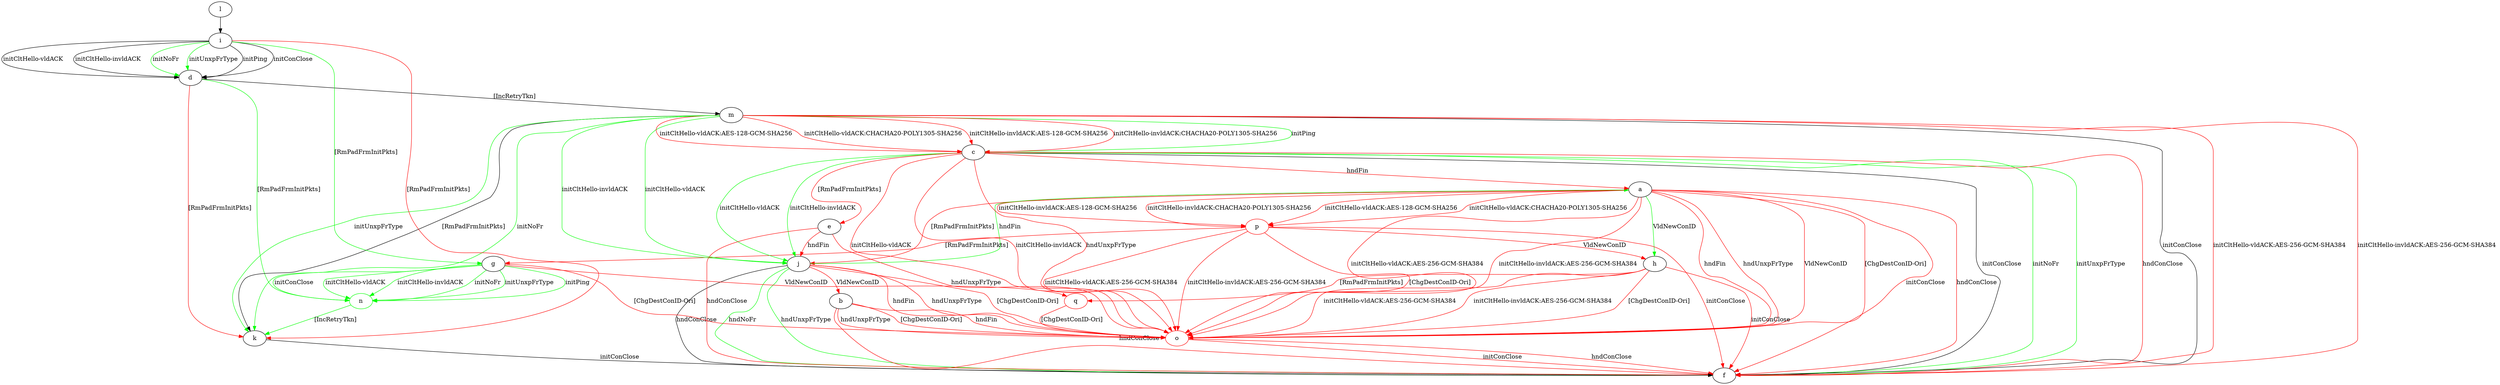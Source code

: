 digraph "" {
	a -> f	[key=0,
		color=red,
		label="initConClose "];
	a -> f	[key=1,
		color=red,
		label="hndConClose "];
	a -> h	[key=0,
		color=green,
		label="VldNewConID "];
	a -> j	[key=0,
		color=red,
		label="[RmPadFrmInitPkts] "];
	o	[color=red];
	a -> o	[key=0,
		color=red,
		label="initCltHello-vldACK:AES-256-GCM-SHA384 "];
	a -> o	[key=1,
		color=red,
		label="initCltHello-invldACK:AES-256-GCM-SHA384 "];
	a -> o	[key=2,
		color=red,
		label="hndFin "];
	a -> o	[key=3,
		color=red,
		label="hndUnxpFrType "];
	a -> o	[key=4,
		color=red,
		label="VldNewConID "];
	a -> o	[key=5,
		color=red,
		label="[ChgDestConID-Ori] "];
	p	[color=red];
	a -> p	[key=0,
		color=red,
		label="initCltHello-vldACK:AES-128-GCM-SHA256 "];
	a -> p	[key=1,
		color=red,
		label="initCltHello-vldACK:CHACHA20-POLY1305-SHA256 "];
	a -> p	[key=2,
		color=red,
		label="initCltHello-invldACK:AES-128-GCM-SHA256 "];
	a -> p	[key=3,
		color=red,
		label="initCltHello-invldACK:CHACHA20-POLY1305-SHA256 "];
	b -> f	[key=0,
		color=red,
		label="hndConClose "];
	b -> o	[key=0,
		color=red,
		label="hndFin "];
	b -> o	[key=1,
		color=red,
		label="hndUnxpFrType "];
	b -> o	[key=2,
		color=red,
		label="[ChgDestConID-Ori] "];
	c -> a	[key=0,
		color=red,
		label="hndFin "];
	c -> e	[key=0,
		color=red,
		label="[RmPadFrmInitPkts] "];
	c -> f	[key=0,
		label="initConClose "];
	c -> f	[key=1,
		color=green,
		label="initNoFr "];
	c -> f	[key=2,
		color=green,
		label="initUnxpFrType "];
	c -> f	[key=3,
		color=red,
		label="hndConClose "];
	c -> j	[key=0,
		color=green,
		label="initCltHello-vldACK "];
	c -> j	[key=1,
		color=green,
		label="initCltHello-invldACK "];
	c -> o	[key=0,
		color=red,
		label="initCltHello-vldACK "];
	c -> o	[key=1,
		color=red,
		label="initCltHello-invldACK "];
	c -> o	[key=2,
		color=red,
		label="hndUnxpFrType "];
	d -> k	[key=0,
		color=red,
		label="[RmPadFrmInitPkts] "];
	d -> m	[key=0,
		label="[IncRetryTkn] "];
	n	[color=green];
	d -> n	[key=0,
		color=green,
		label="[RmPadFrmInitPkts] "];
	e -> f	[key=0,
		color=red,
		label="hndConClose "];
	e -> j	[key=0,
		color=red,
		label="hndFin "];
	e -> o	[key=0,
		color=red,
		label="hndUnxpFrType "];
	g -> n	[key=0,
		color=green,
		label="initPing "];
	g -> n	[key=1,
		color=green,
		label="initConClose "];
	g -> n	[key=2,
		color=green,
		label="initCltHello-vldACK "];
	g -> n	[key=3,
		color=green,
		label="initCltHello-invldACK "];
	g -> n	[key=4,
		color=green,
		label="initNoFr "];
	g -> n	[key=5,
		color=green,
		label="initUnxpFrType "];
	g -> o	[key=0,
		color=red,
		label="[ChgDestConID-Ori] "];
	q	[color=red];
	g -> q	[key=0,
		color=red,
		label="VldNewConID "];
	h -> f	[key=0,
		color=red,
		label="initConClose "];
	h -> o	[key=0,
		color=red,
		label="initCltHello-vldACK:AES-256-GCM-SHA384 "];
	h -> o	[key=1,
		color=red,
		label="initCltHello-invldACK:AES-256-GCM-SHA384 "];
	h -> o	[key=2,
		color=red,
		label="[ChgDestConID-Ori] "];
	h -> q	[key=0,
		color=red,
		label="[RmPadFrmInitPkts] "];
	i -> d	[key=0,
		label="initPing "];
	i -> d	[key=1,
		label="initConClose "];
	i -> d	[key=2,
		label="initCltHello-vldACK "];
	i -> d	[key=3,
		label="initCltHello-invldACK "];
	i -> d	[key=4,
		color=green,
		label="initNoFr "];
	i -> d	[key=5,
		color=green,
		label="initUnxpFrType "];
	i -> g	[key=0,
		color=green,
		label="[RmPadFrmInitPkts] "];
	i -> k	[key=0,
		color=red,
		label="[RmPadFrmInitPkts] "];
	j -> a	[key=0,
		color=green,
		label="hndFin "];
	j -> b	[key=0,
		color=red,
		label="VldNewConID "];
	j -> f	[key=0,
		label="hndConClose "];
	j -> f	[key=1,
		color=green,
		label="hndNoFr "];
	j -> f	[key=2,
		color=green,
		label="hndUnxpFrType "];
	j -> o	[key=0,
		color=red,
		label="hndFin "];
	j -> o	[key=1,
		color=red,
		label="hndUnxpFrType "];
	j -> o	[key=2,
		color=red,
		label="[ChgDestConID-Ori] "];
	k -> f	[key=0,
		label="initConClose "];
	l -> i	[key=0];
	m -> c	[key=0,
		color=green,
		label="initPing "];
	m -> c	[key=1,
		color=red,
		label="initCltHello-vldACK:AES-128-GCM-SHA256 "];
	m -> c	[key=2,
		color=red,
		label="initCltHello-vldACK:CHACHA20-POLY1305-SHA256 "];
	m -> c	[key=3,
		color=red,
		label="initCltHello-invldACK:AES-128-GCM-SHA256 "];
	m -> c	[key=4,
		color=red,
		label="initCltHello-invldACK:CHACHA20-POLY1305-SHA256 "];
	m -> f	[key=0,
		label="initConClose "];
	m -> f	[key=1,
		color=red,
		label="initCltHello-vldACK:AES-256-GCM-SHA384 "];
	m -> f	[key=2,
		color=red,
		label="initCltHello-invldACK:AES-256-GCM-SHA384 "];
	m -> j	[key=0,
		color=green,
		label="initCltHello-vldACK "];
	m -> j	[key=1,
		color=green,
		label="initCltHello-invldACK "];
	m -> k	[key=0,
		label="[RmPadFrmInitPkts] "];
	m -> k	[key=1,
		color=green,
		label="initNoFr "];
	m -> k	[key=2,
		color=green,
		label="initUnxpFrType "];
	n -> k	[key=0,
		color=green,
		label="[IncRetryTkn] "];
	o -> f	[key=0,
		color=red,
		label="initConClose "];
	o -> f	[key=1,
		color=red,
		label="hndConClose "];
	p -> f	[key=0,
		color=red,
		label="initConClose "];
	p -> g	[key=0,
		color=red,
		label="[RmPadFrmInitPkts] "];
	p -> h	[key=0,
		color=red,
		label="VldNewConID "];
	p -> o	[key=0,
		color=red,
		label="initCltHello-vldACK:AES-256-GCM-SHA384 "];
	p -> o	[key=1,
		color=red,
		label="initCltHello-invldACK:AES-256-GCM-SHA384 "];
	p -> o	[key=2,
		color=red,
		label="[ChgDestConID-Ori] "];
	q -> o	[key=0,
		color=red,
		label="[ChgDestConID-Ori] "];
}
